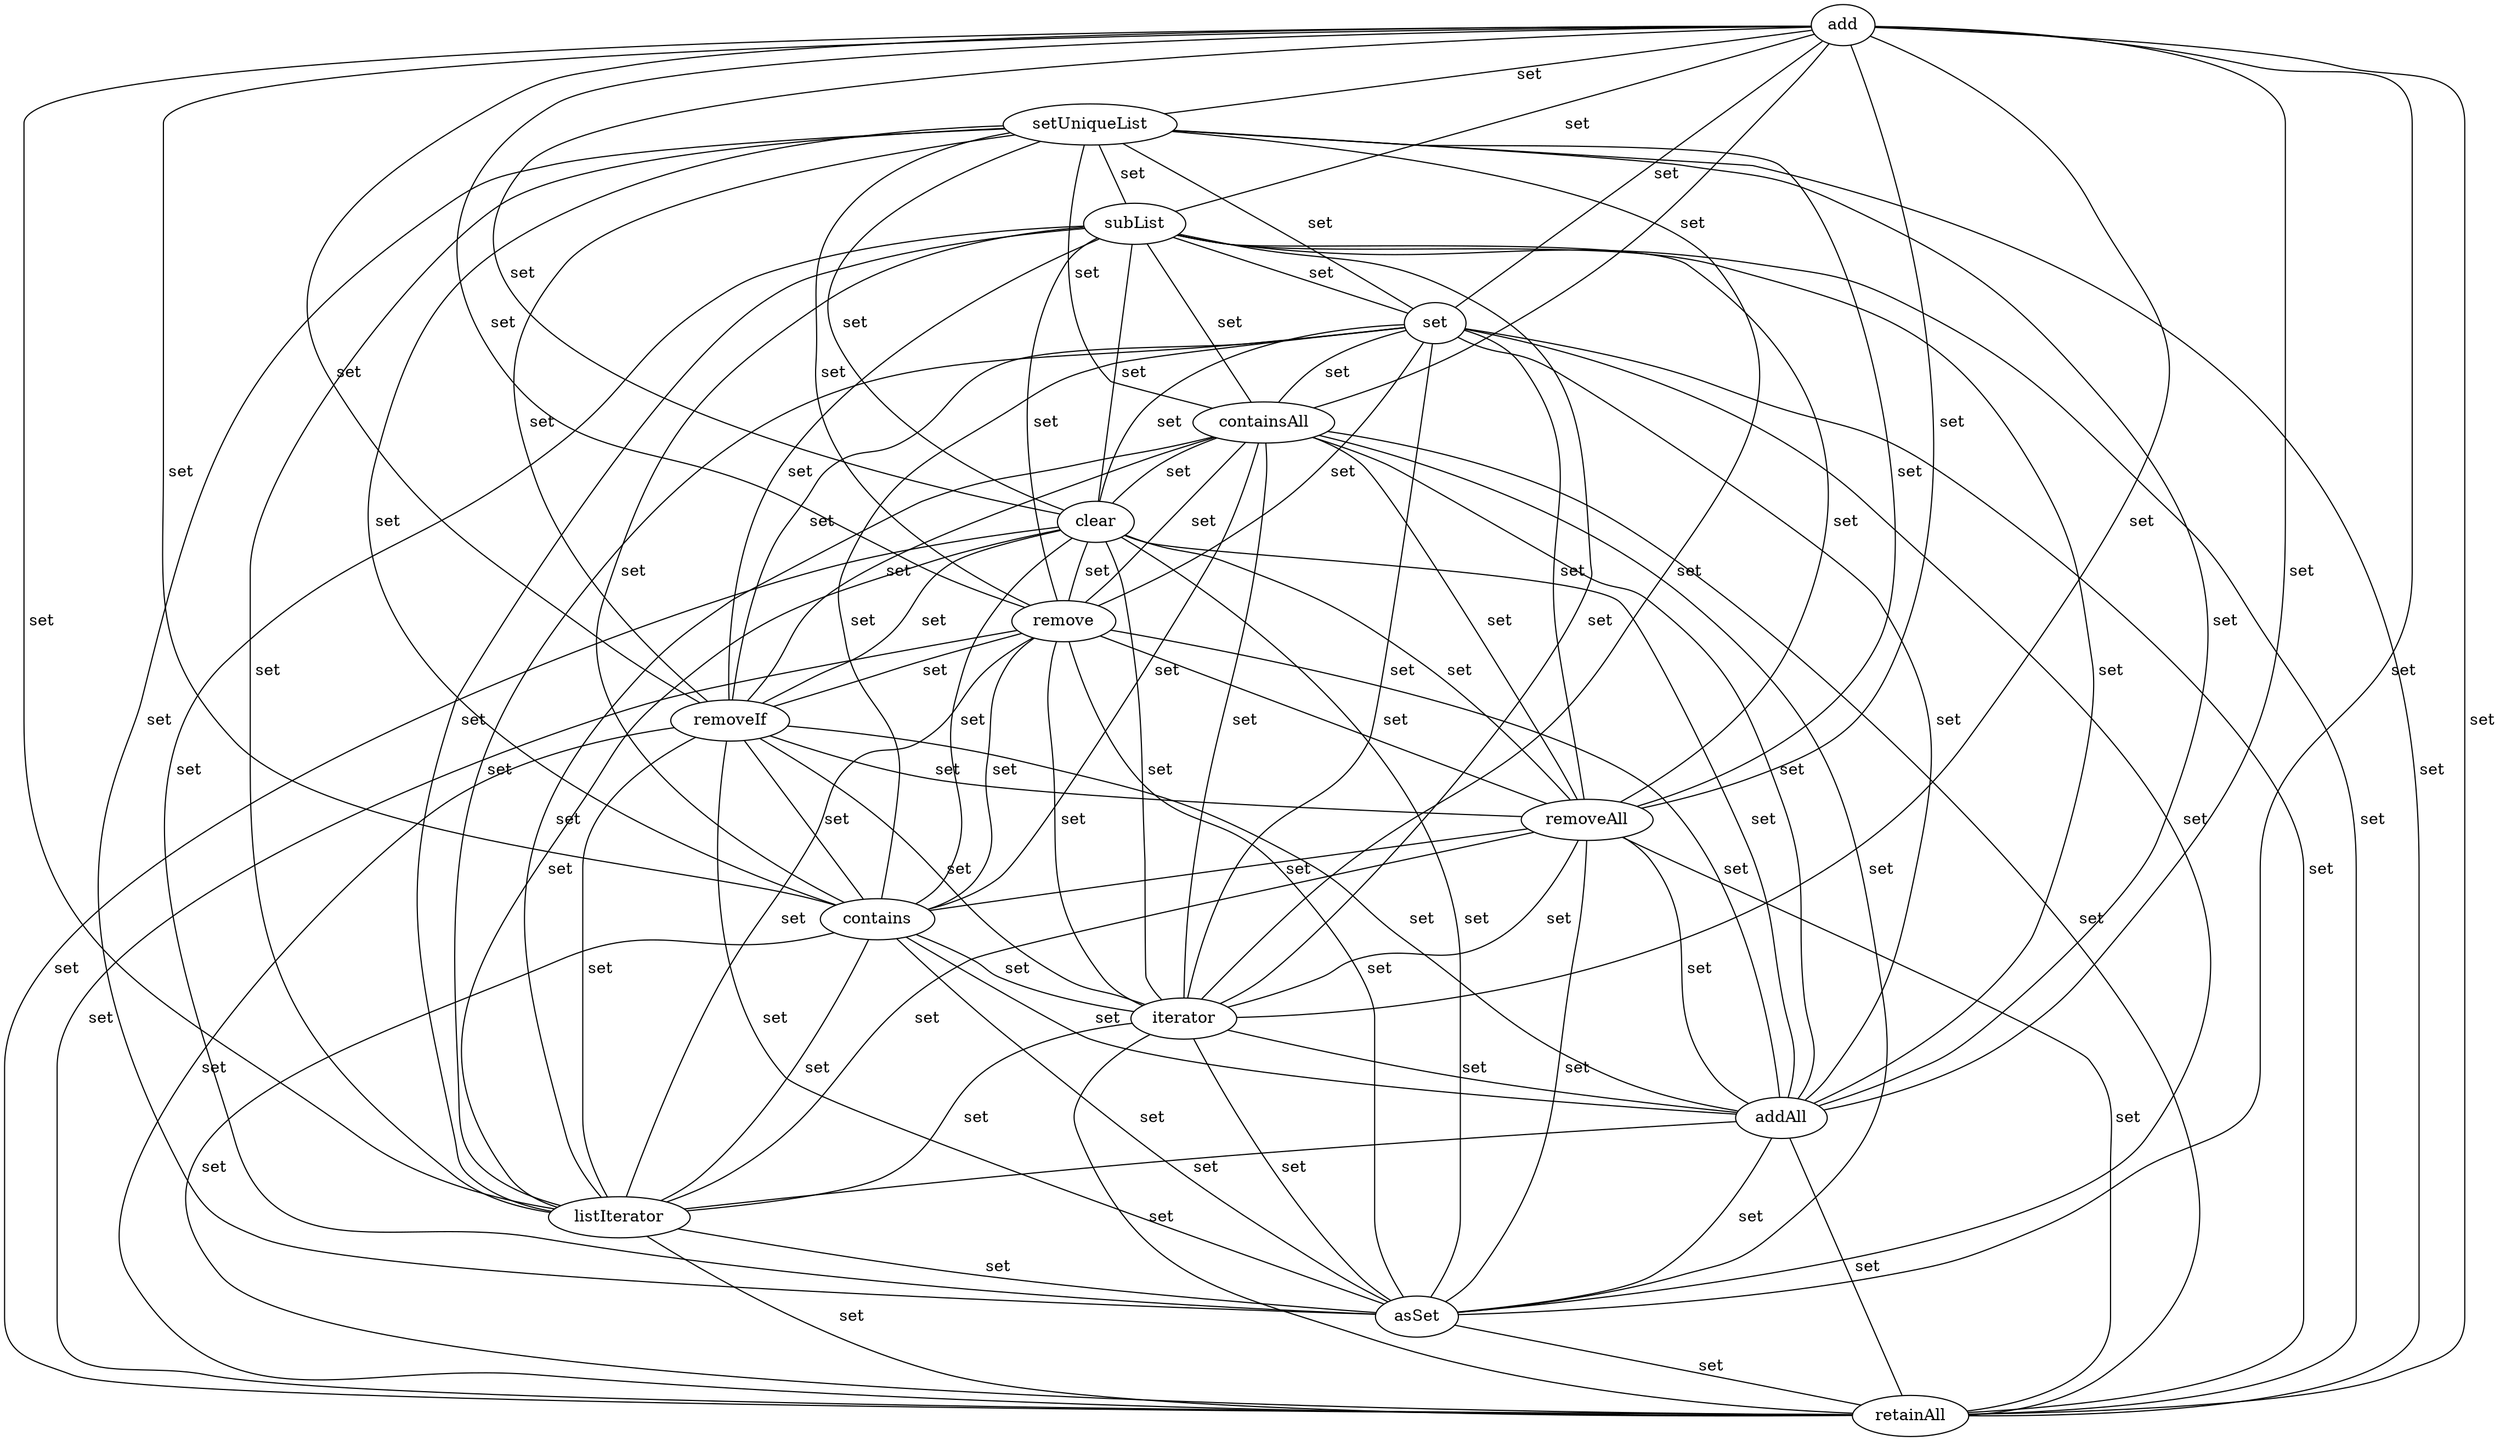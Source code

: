 digraph G {
add;
setUniqueList;
subList;
set;
containsAll;
clear;
remove;
removeIf;
removeAll;
contains;
iterator;
addAll;
listIterator;
asSet;
retainAll;
add -> setUniqueList [label=" set", dir=none];
add -> subList [label=" set", dir=none];
add -> set [label=" set", dir=none];
add -> containsAll [label=" set", dir=none];
add -> clear [label=" set", dir=none];
add -> remove [label=" set", dir=none];
add -> removeIf [label=" set", dir=none];
add -> removeAll [label=" set", dir=none];
add -> contains [label=" set", dir=none];
add -> iterator [label=" set", dir=none];
add -> addAll [label=" set", dir=none];
add -> listIterator [label=" set", dir=none];
add -> asSet [label=" set", dir=none];
add -> retainAll [label=" set", dir=none];
setUniqueList -> subList [label=" set", dir=none];
setUniqueList -> set [label=" set", dir=none];
setUniqueList -> containsAll [label=" set", dir=none];
setUniqueList -> clear [label=" set", dir=none];
setUniqueList -> remove [label=" set", dir=none];
setUniqueList -> removeIf [label=" set", dir=none];
setUniqueList -> removeAll [label=" set", dir=none];
setUniqueList -> contains [label=" set", dir=none];
setUniqueList -> iterator [label=" set", dir=none];
setUniqueList -> addAll [label=" set", dir=none];
setUniqueList -> listIterator [label=" set", dir=none];
setUniqueList -> asSet [label=" set", dir=none];
setUniqueList -> retainAll [label=" set", dir=none];
subList -> removeAll [label=" set", dir=none];
subList -> contains [label=" set", dir=none];
subList -> iterator [label=" set", dir=none];
subList -> set [label=" set", dir=none];
subList -> addAll [label=" set", dir=none];
subList -> containsAll [label=" set", dir=none];
subList -> clear [label=" set", dir=none];
subList -> listIterator [label=" set", dir=none];
subList -> asSet [label=" set", dir=none];
subList -> remove [label=" set", dir=none];
subList -> removeIf [label=" set", dir=none];
subList -> retainAll [label=" set", dir=none];
set -> removeAll [label=" set", dir=none];
set -> contains [label=" set", dir=none];
set -> iterator [label=" set", dir=none];
set -> addAll [label=" set", dir=none];
set -> containsAll [label=" set", dir=none];
set -> clear [label=" set", dir=none];
set -> listIterator [label=" set", dir=none];
set -> asSet [label=" set", dir=none];
set -> remove [label=" set", dir=none];
set -> removeIf [label=" set", dir=none];
set -> retainAll [label=" set", dir=none];
containsAll -> removeAll [label=" set", dir=none];
containsAll -> contains [label=" set", dir=none];
containsAll -> iterator [label=" set", dir=none];
containsAll -> addAll [label=" set", dir=none];
containsAll -> clear [label=" set", dir=none];
containsAll -> listIterator [label=" set", dir=none];
containsAll -> asSet [label=" set", dir=none];
containsAll -> remove [label=" set", dir=none];
containsAll -> removeIf [label=" set", dir=none];
containsAll -> retainAll [label=" set", dir=none];
clear -> removeAll [label=" set", dir=none];
clear -> contains [label=" set", dir=none];
clear -> iterator [label=" set", dir=none];
clear -> addAll [label=" set", dir=none];
clear -> listIterator [label=" set", dir=none];
clear -> asSet [label=" set", dir=none];
clear -> remove [label=" set", dir=none];
clear -> removeIf [label=" set", dir=none];
clear -> retainAll [label=" set", dir=none];
remove -> removeAll [label=" set", dir=none];
remove -> contains [label=" set", dir=none];
remove -> iterator [label=" set", dir=none];
remove -> addAll [label=" set", dir=none];
remove -> listIterator [label=" set", dir=none];
remove -> asSet [label=" set", dir=none];
remove -> removeIf [label=" set", dir=none];
remove -> retainAll [label=" set", dir=none];
removeIf -> removeAll [label=" set", dir=none];
removeIf -> contains [label=" set", dir=none];
removeIf -> iterator [label=" set", dir=none];
removeIf -> addAll [label=" set", dir=none];
removeIf -> listIterator [label=" set", dir=none];
removeIf -> asSet [label=" set", dir=none];
removeIf -> retainAll [label=" set", dir=none];
removeAll -> contains [label=" set", dir=none];
removeAll -> iterator [label=" set", dir=none];
removeAll -> addAll [label=" set", dir=none];
removeAll -> listIterator [label=" set", dir=none];
removeAll -> asSet [label=" set", dir=none];
removeAll -> retainAll [label=" set", dir=none];
contains -> iterator [label=" set", dir=none];
contains -> addAll [label=" set", dir=none];
contains -> listIterator [label=" set", dir=none];
contains -> asSet [label=" set", dir=none];
contains -> retainAll [label=" set", dir=none];
iterator -> addAll [label=" set", dir=none];
iterator -> listIterator [label=" set", dir=none];
iterator -> asSet [label=" set", dir=none];
iterator -> retainAll [label=" set", dir=none];
addAll -> listIterator [label=" set", dir=none];
addAll -> asSet [label=" set", dir=none];
addAll -> retainAll [label=" set", dir=none];
listIterator -> asSet [label=" set", dir=none];
listIterator -> retainAll [label=" set", dir=none];
asSet -> retainAll [label=" set", dir=none];
}